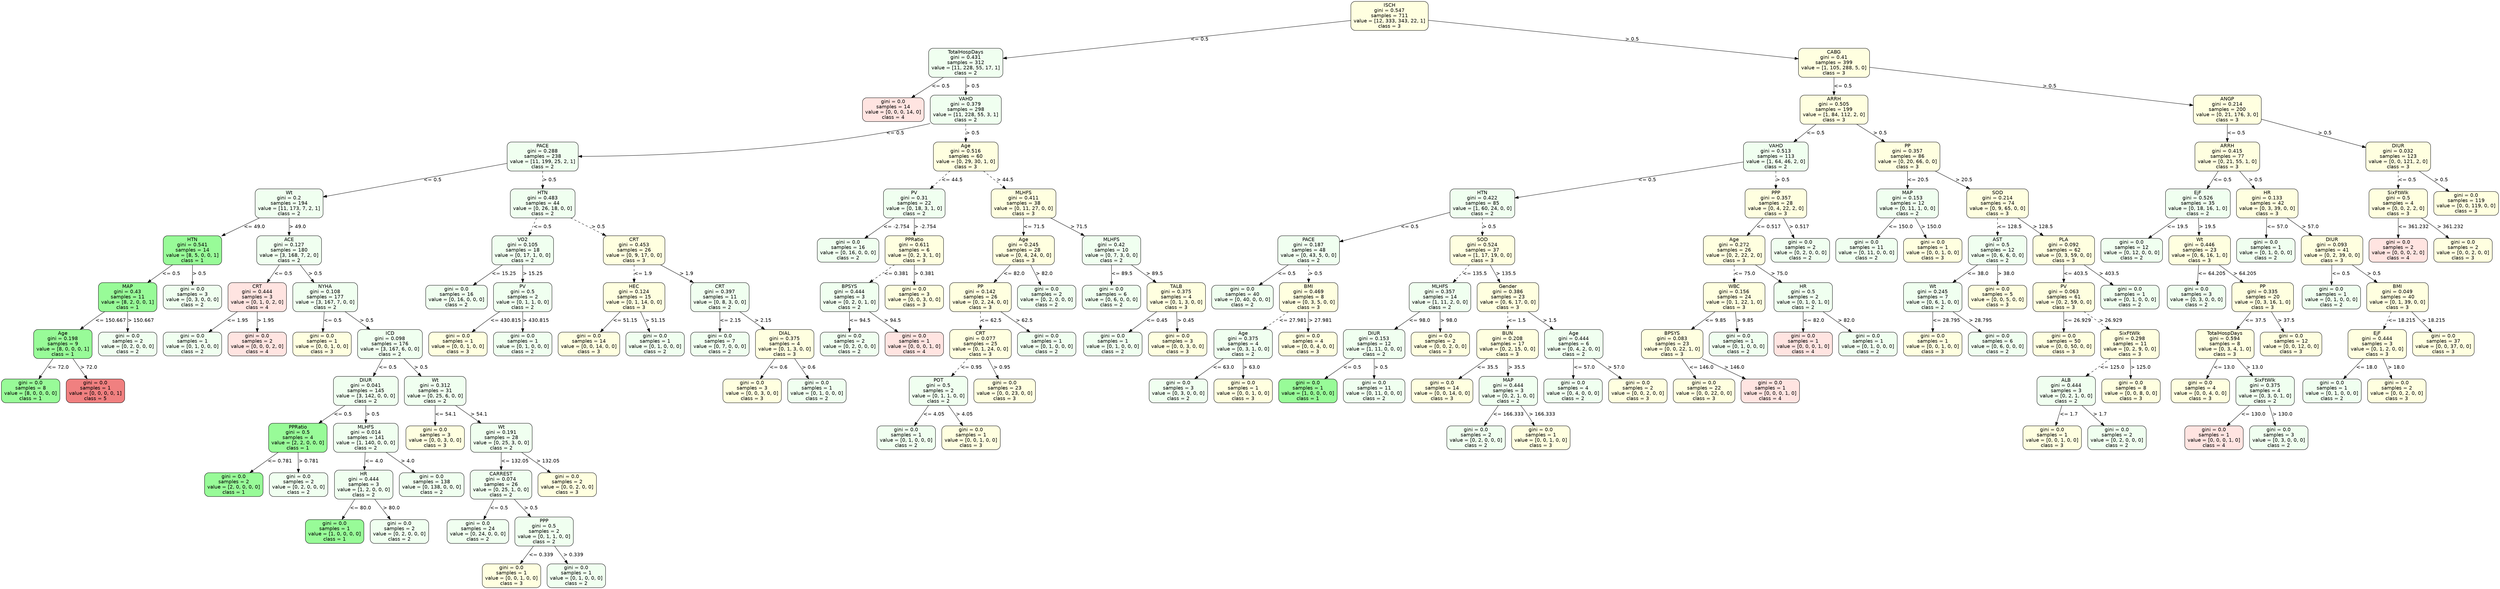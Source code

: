 strict digraph Tree {
	graph [bb="0,0,6093.5,1676"];
	node [color=black,
		fontname=helvetica,
		label="\N",
		shape=box,
		style="filled, rounded"
	];
	edge [fontname=helvetica];
	0	 [fillcolor=lightyellow,
		height=1.1528,
		label="ISCH\ngini = 0.547\nsamples = 711\nvalue = [12, 333, 343, 22, 1]\nclass = 3",
		pos="3339,1634.5",
		width=2.5694];
	1	 [fillcolor=honeydew,
		height=1.1528,
		label="TotalHospDays\ngini = 0.431\nsamples = 312\nvalue = [11, 228, 55, 17, 1]\nclass = 2",
		pos="2294,1500.5",
		width=2.4583];
	0 -> 1	 [label="<= 0.5",
		labelangle=45,
		labeldistance=2.5,
		lp="2868,1567.5",
		op="<=",
		param=0.5,
		pos="e,2382.8,1511.9 3246.3,1622.6 3050,1597.4 2594.3,1539 2392.8,1513.2",
		style=solid];
	76	 [fillcolor=lightyellow,
		height=1.1528,
		label="CABG\ngini = 0.41\nsamples = 399\nvalue = [1, 105, 288, 5, 0]\nclass = 3",
		pos="4481,1500.5",
		width=2.3611];
	0 -> 76	 [label="> 0.5",
		labelangle=-45,
		labeldistance=2.5,
		lp="3960.5,1567.5",
		op=">",
		param=0.5,
		pos="e,4396,1510.5 3432,1623.6 3645.7,1598.5 4170.2,1537 4385.9,1511.7",
		style=solid];
	2	 [fillcolor=mistyrose,
		height=0.94444,
		label="gini = 0.0\nsamples = 14\nvalue = [0, 0, 0, 14, 0]\nclass = 4",
		pos="2117,1366.5",
		width=2.0417];
	1 -> 2	 [label="<= 0.5",
		lp="2231,1433.5",
		op="<=",
		param=0.5,
		pos="e,2161.9,1400.5 2239,1458.8 2217,1442.2 2191.8,1423.2 2170.1,1406.7",
		style=solid];
	3	 [fillcolor=honeydew,
		height=1.1528,
		label="VAHD\ngini = 0.379\nsamples = 298\nvalue = [11, 228, 55, 3, 1]\nclass = 2",
		pos="2294,1366.5",
		width=2.3611];
	1 -> 3	 [label="> 0.5",
		lp="2309.5,1433.5",
		op=">",
		param=0.5,
		pos="e,2294,1408.1 2294,1458.8 2294,1446 2294,1431.7 2294,1418.2",
		style=solid];
	4	 [fillcolor=honeydew,
		height=1.1528,
		label="PACE\ngini = 0.288\nsamples = 238\nvalue = [11, 199, 25, 2, 1]\nclass = 2",
		pos="1319,1232.5",
		width=2.3611];
	3 -> 4	 [label="<= 0.5",
		lp="2114,1299.5",
		op="<=",
		param=0.5,
		pos="e,1404.2,1238.1 2209,1327.9 2205.6,1326.8 2202.3,1325.9 2199,1325 2052.6,1286.3 1610.1,1252.4 1414.1,1238.8",
		style=solid];
	53	 [fillcolor=lightyellow,
		height=1.1528,
		label="Age\ngini = 0.516\nsamples = 60\nvalue = [0, 29, 30, 1, 0]\nclass = 3",
		pos="2294,1232.5",
		width=2.1528];
	3 -> 53	 [label="> 0.5",
		lp="2309.5,1299.5",
		op=">",
		param=0.5,
		pos="e,2294,1274.1 2294,1324.8 2294,1312 2294,1297.7 2294,1284.2",
		style=dashed];
	5	 [fillcolor=honeydew,
		height=1.1528,
		label="Wt\ngini = 0.2\nsamples = 194\nvalue = [11, 173, 7, 2, 1]\nclass = 2",
		pos="700,1098.5",
		width=2.25];
	4 -> 5	 [label="<= 0.5",
		lp="1049,1165.5",
		op="<=",
		param=0.5,
		pos="e,781.2,1116.1 1233.9,1214.1 1117.7,1188.9 910.25,1144 791.04,1118.2",
		style=solid];
	38	 [fillcolor=honeydew,
		height=1.1528,
		label="HTN\ngini = 0.483\nsamples = 44\nvalue = [0, 26, 18, 0, 0]\nclass = 2",
		pos="1319,1098.5",
		width=2.1528];
	4 -> 38	 [label="> 0.5",
		lp="1334.5,1165.5",
		op=">",
		param=0.5,
		pos="e,1319,1140.1 1319,1190.8 1319,1178 1319,1163.7 1319,1150.2",
		style=dashed];
	6	 [fillcolor=palegreen,
		height=1.1528,
		label="HTN\ngini = 0.541\nsamples = 14\nvalue = [8, 5, 0, 0, 1]\nclass = 1",
		pos="465,964.5",
		width=1.9444];
	5 -> 6	 [label="<= 49.0",
		lp="613.5,1031.5",
		op="<=",
		param=49.0,
		pos="e,535.21,1004.5 626.93,1056.8 600.66,1041.9 570.92,1024.9 544.16,1009.6",
		style=solid];
	13	 [fillcolor=honeydew,
		height=1.1528,
		label="ACE\ngini = 0.127\nsamples = 180\nvalue = [3, 168, 7, 2, 0]\nclass = 2",
		pos="700,964.5",
		width=2.1528];
	5 -> 13	 [label="> 49.0",
		lp="719.5,1031.5",
		op=">",
		param=49.0,
		pos="e,700,1006.1 700,1056.8 700,1044 700,1029.7 700,1016.2",
		style=solid];
	7	 [fillcolor=palegreen,
		height=1.1528,
		label="MAP\ngini = 0.43\nsamples = 11\nvalue = [8, 2, 0, 0, 1]\nclass = 1",
		pos="307,830.5",
		width=1.9444];
	6 -> 7	 [label="<= 0.5",
		lp="411,897.5",
		op="<=",
		param=0.5,
		pos="e,356.1,872.14 415.87,922.84 399.38,908.84 380.84,893.13 363.81,878.68",
		style=solid];
	12	 [fillcolor=honeydew,
		height=0.94444,
		label="gini = 0.0\nsamples = 3\nvalue = [0, 3, 0, 0, 0]\nclass = 2",
		pos="465,830.5",
		width=1.9444];
	6 -> 12	 [label="> 0.5",
		lp="480.5,897.5",
		op=">",
		param=0.5,
		pos="e,465,864.5 465,922.84 465,907.6 465,890.33 465,874.87",
		style=solid];
	8	 [fillcolor=palegreen,
		height=1.1528,
		label="Age\ngini = 0.198\nsamples = 9\nvalue = [8, 0, 0, 0, 1]\nclass = 1",
		pos="149,696.5",
		width=1.9444];
	7 -> 8	 [label="<= 150.667",
		lp="268,763.5",
		op="<=",
		param=150.667,
		pos="e,195.3,738.28 254.59,788.88 247.29,782.93 239.93,776.85 233,771 223.15,762.68 212.78,753.69 202.82,744.92",
		style=solid];
	11	 [fillcolor=honeydew,
		height=0.94444,
		label="gini = 0.0\nsamples = 2\nvalue = [0, 2, 0, 0, 0]\nclass = 2",
		pos="307,696.5",
		width=1.9444];
	7 -> 11	 [label="> 150.667",
		lp="337.5,763.5",
		op=">",
		param=150.667,
		pos="e,307,730.5 307,788.84 307,773.6 307,756.33 307,740.87",
		style=solid];
	9	 [fillcolor=palegreen,
		height=0.94444,
		label="gini = 0.0\nsamples = 8\nvalue = [8, 0, 0, 0, 0]\nclass = 1",
		pos="70,562.5",
		width=1.9444];
	8 -> 9	 [label="<= 72.0",
		lp="135.5,629.5",
		op="<=",
		param=72.0,
		pos="e,90.047,596.5 124.44,654.84 115.2,639.17 104.68,621.33 95.371,605.53",
		style=solid];
	10	 [fillcolor=lightcoral,
		height=0.94444,
		label="gini = 0.0\nsamples = 1\nvalue = [0, 0, 0, 0, 1]\nclass = 5",
		pos="228,562.5",
		width=1.9444];
	8 -> 10	 [label="> 72.0",
		lp="210.5,629.5",
		op=">",
		param=72.0,
		pos="e,207.95,596.5 173.56,654.84 182.8,639.17 193.32,621.33 202.63,605.53",
		style=solid];
	14	 [fillcolor=mistyrose,
		height=1.1528,
		label="CRT\ngini = 0.444\nsamples = 3\nvalue = [0, 1, 0, 2, 0]\nclass = 4",
		pos="623,830.5",
		width=1.9444];
	13 -> 14	 [label="<= 0.5",
		lp="684,897.5",
		op="<=",
		param=0.5,
		pos="e,646.93,872.14 676.06,922.84 668.45,909.6 659.96,894.82 652.04,881.03",
		style=solid];
	17	 [fillcolor=honeydew,
		height=1.1528,
		label="NYHA\ngini = 0.108\nsamples = 177\nvalue = [3, 167, 7, 0, 0]\nclass = 2",
		pos="789,830.5",
		width=2.1528];
	13 -> 17	 [label="> 0.5",
		lp="763.5,897.5",
		op=">",
		param=0.5,
		pos="e,761.34,872.14 727.67,922.84 736.55,909.48 746.47,894.54 755.7,880.64",
		style=solid];
	15	 [fillcolor=honeydew,
		height=0.94444,
		label="gini = 0.0\nsamples = 1\nvalue = [0, 1, 0, 0, 0]\nclass = 2",
		pos="465,696.5",
		width=1.9444];
	14 -> 15	 [label="<= 1.95",
		lp="572.5,763.5",
		op="<=",
		param=1.95,
		pos="e,505.09,730.5 573.87,788.84 554.45,772.36 532.19,753.49 512.89,737.12",
		style=solid];
	16	 [fillcolor=mistyrose,
		height=0.94444,
		label="gini = 0.0\nsamples = 2\nvalue = [0, 0, 0, 2, 0]\nclass = 4",
		pos="623,696.5",
		width=1.9444];
	14 -> 16	 [label="> 1.95",
		lp="642.5,763.5",
		op=">",
		param=1.95,
		pos="e,623,730.5 623,788.84 623,773.6 623,756.33 623,740.87",
		style=solid];
	18	 [fillcolor=lightyellow,
		height=0.94444,
		label="gini = 0.0\nsamples = 1\nvalue = [0, 0, 1, 0, 0]\nclass = 3",
		pos="781,696.5",
		width=1.9444];
	17 -> 18	 [label="<= 0.5",
		lp="806,763.5",
		op="<=",
		param=0.5,
		pos="e,783.03,730.5 786.51,788.84 785.6,773.6 784.57,756.33 783.65,740.87",
		style=solid];
	19	 [fillcolor=honeydew,
		height=1.1528,
		label="ICD\ngini = 0.098\nsamples = 176\nvalue = [3, 167, 6, 0, 0]\nclass = 2",
		pos="947,696.5",
		width=2.1528];
	17 -> 19	 [label="> 0.5",
		lp="888.5,763.5",
		op=">",
		param=0.5,
		pos="e,897.9,738.14 838.13,788.84 854.62,774.84 873.16,759.13 890.19,744.68",
		style=solid];
	20	 [fillcolor=honeydew,
		height=1.1528,
		label="DIUR\ngini = 0.041\nsamples = 145\nvalue = [3, 142, 0, 0, 0]\nclass = 2",
		pos="863,562.5",
		width=2.1528];
	19 -> 20	 [label="<= 0.5",
		lp="928,629.5",
		op="<=",
		param=0.5,
		pos="e,889.1,604.14 920.88,654.84 912.51,641.48 903.14,626.54 894.43,612.64",
		style=solid];
	29	 [fillcolor=honeydew,
		height=1.1528,
		label="Wt\ngini = 0.312\nsamples = 31\nvalue = [0, 25, 6, 0, 0]\nclass = 2",
		pos="1032,562.5",
		width=2.0417];
	19 -> 29	 [label="> 0.5",
		lp="1008.5,629.5",
		op=">",
		param=0.5,
		pos="e,1005.6,604.14 973.43,654.84 981.9,641.48 991.38,626.54 1000.2,612.64",
		style=solid];
	21	 [fillcolor=palegreen,
		height=1.1528,
		label="PPRatio\ngini = 0.5\nsamples = 4\nvalue = [2, 2, 0, 0, 0]\nclass = 1",
		pos="699,428.5",
		width=1.9444];
	20 -> 21	 [label="<= 0.5",
		lp="806,495.5",
		op="<=",
		param=0.5,
		pos="e,749.96,470.14 812.01,520.84 794.88,506.84 775.65,491.13 757.96,476.68",
		style=solid];
	24	 [fillcolor=honeydew,
		height=1.1528,
		label="MLHFS\ngini = 0.014\nsamples = 141\nvalue = [1, 140, 0, 0, 0]\nclass = 2",
		pos="865,428.5",
		width=2.1528];
	20 -> 24	 [label="> 0.5",
		lp="880.5,495.5",
		op=">",
		param=0.5,
		pos="e,864.38,470.14 863.62,520.84 863.81,507.98 864.03,493.66 864.23,480.21",
		style=solid];
	22	 [fillcolor=palegreen,
		height=0.94444,
		label="gini = 0.0\nsamples = 2\nvalue = [2, 0, 0, 0, 0]\nclass = 1",
		pos="541,294.5",
		width=1.9444];
	21 -> 22	 [label="<= 0.781",
		lp="652.5,361.5",
		op="<=",
		param=0.781,
		pos="e,581.09,328.5 649.87,386.84 630.45,370.36 608.19,351.49 588.89,335.12",
		style=solid];
	23	 [fillcolor=honeydew,
		height=0.94444,
		label="gini = 0.0\nsamples = 2\nvalue = [0, 2, 0, 0, 0]\nclass = 2",
		pos="699,294.5",
		width=1.9444];
	21 -> 23	 [label="> 0.781",
		lp="722,361.5",
		op=">",
		param=0.781,
		pos="e,699,328.5 699,386.84 699,371.6 699,354.33 699,338.87",
		style=solid];
	25	 [fillcolor=honeydew,
		height=1.1528,
		label="HR\ngini = 0.444\nsamples = 3\nvalue = [1, 2, 0, 0, 0]\nclass = 2",
		pos="857,294.5",
		width=1.9444];
	24 -> 25	 [label="<= 4.0",
		lp="882,361.5",
		op="<=",
		param=4.0,
		pos="e,859.49,336.14 862.51,386.84 861.75,373.98 860.89,359.66 860.09,346.21",
		style=solid];
	28	 [fillcolor=honeydew,
		height=0.94444,
		label="gini = 0.0\nsamples = 138\nvalue = [0, 138, 0, 0, 0]\nclass = 2",
		pos="1023,294.5",
		width=2.1528];
	24 -> 28	 [label="> 4.0",
		lp="964.5,361.5",
		op=">",
		param=4.0,
		pos="e,982.91,328.5 914.13,386.84 933.55,370.36 955.81,351.49 975.11,335.12",
		style=solid];
	26	 [fillcolor=palegreen,
		height=0.94444,
		label="gini = 0.0\nsamples = 1\nvalue = [1, 0, 0, 0, 0]\nclass = 1",
		pos="785,160.5",
		width=1.9444];
	25 -> 26	 [label="<= 80.0",
		lp="847.5,227.5",
		op="<=",
		param=80.0,
		pos="e,803.27,194.5 834.61,252.84 826.19,237.17 816.61,219.33 808.12,203.53",
		style=solid];
	27	 [fillcolor=honeydew,
		height=0.94444,
		label="gini = 0.0\nsamples = 2\nvalue = [0, 2, 0, 0, 0]\nclass = 2",
		pos="943,160.5",
		width=1.9444];
	25 -> 27	 [label="> 80.0",
		lp="922.5,227.5",
		op=">",
		param=80.0,
		pos="e,921.18,194.5 883.74,252.84 893.89,237.02 905.46,218.99 915.67,203.09",
		style=solid];
	30	 [fillcolor=lightyellow,
		height=0.94444,
		label="gini = 0.0\nsamples = 3\nvalue = [0, 0, 3, 0, 0]\nclass = 3",
		pos="1031,428.5",
		width=1.9444];
	29 -> 30	 [label="<= 54.1",
		lp="1055.5,495.5",
		op="<=",
		param=54.1,
		pos="e,1031.3,462.5 1031.7,520.84 1031.6,505.6 1031.4,488.33 1031.3,472.87",
		style=solid];
	31	 [fillcolor=honeydew,
		height=1.1528,
		label="Wt\ngini = 0.191\nsamples = 28\nvalue = [0, 25, 3, 0, 0]\nclass = 2",
		pos="1193,428.5",
		width=2.0417];
	29 -> 31	 [label="> 54.1",
		lp="1137.5,495.5",
		op=">",
		param=54.1,
		pos="e,1143,470.14 1082.1,520.84 1098.9,506.84 1117.8,491.13 1135.1,476.68",
		style=solid];
	32	 [fillcolor=honeydew,
		height=1.1528,
		label="CARREST\ngini = 0.074\nsamples = 26\nvalue = [0, 25, 1, 0, 0]\nclass = 2",
		pos="1192,294.5",
		width=2.0417];
	31 -> 32	 [label="<= 132.05",
		lp="1224,361.5",
		op="<=",
		param=132.05,
		pos="e,1192.3,336.14 1192.7,386.84 1192.6,373.98 1192.5,359.66 1192.4,346.21",
		style=solid];
	37	 [fillcolor=lightyellow,
		height=0.94444,
		label="gini = 0.0\nsamples = 2\nvalue = [0, 0, 2, 0, 0]\nclass = 3",
		pos="1354,294.5",
		width=1.9444];
	31 -> 37	 [label="> 132.05",
		lp="1306,361.5",
		op=">",
		param=132.05,
		pos="e,1313.1,328.5 1243.1,386.84 1262.9,370.36 1285.5,351.49 1305.2,335.12",
		style=solid];
	33	 [fillcolor=honeydew,
		height=0.94444,
		label="gini = 0.0\nsamples = 24\nvalue = [0, 24, 0, 0, 0]\nclass = 2",
		pos="1135,160.5",
		width=2.0417];
	32 -> 33	 [label="<= 0.5",
		lp="1186,227.5",
		op="<=",
		param=0.5,
		pos="e,1149.5,194.5 1174.3,252.84 1167.7,237.31 1160.2,219.66 1153.5,203.98",
		style=solid];
	34	 [fillcolor=honeydew,
		height=1.1528,
		label="PPP\ngini = 0.5\nsamples = 2\nvalue = [0, 1, 1, 0, 0]\nclass = 2",
		pos="1297,160.5",
		width=1.9444];
	32 -> 34	 [label="> 0.5",
		lp="1263.5,227.5",
		op=">",
		param=0.5,
		pos="e,1264.4,202.14 1224.6,252.84 1235.2,239.35 1247,224.26 1258,210.24",
		style=solid];
	35	 [fillcolor=lightyellow,
		height=0.94444,
		label="gini = 0.0\nsamples = 1\nvalue = [0, 0, 1, 0, 0]\nclass = 3",
		pos="1218,34",
		width=1.9444];
	34 -> 35	 [label="<= 0.339",
		lp="1285.5,93.5",
		op="<=",
		param=0.339,
		pos="e,1239.3,68.142 1270.9,118.73 1262.5,105.27 1253.2,90.336 1244.7,76.803",
		style=solid];
	36	 [fillcolor=honeydew,
		height=0.94444,
		label="gini = 0.0\nsamples = 1\nvalue = [0, 1, 0, 0, 0]\nclass = 2",
		pos="1376,34",
		width=1.9444];
	34 -> 36	 [label="> 0.339",
		lp="1365,93.5",
		op=">",
		param=0.339,
		pos="e,1354.7,68.142 1323.1,118.73 1331.5,105.27 1340.8,90.336 1349.3,76.803",
		style=solid];
	39	 [fillcolor=honeydew,
		height=1.1528,
		label="VO2\ngini = 0.105\nsamples = 18\nvalue = [0, 17, 1, 0, 0]\nclass = 2",
		pos="1271,964.5",
		width=2.0417];
	38 -> 39	 [label="<= 0.5",
		lp="1317,1031.5",
		op="<=",
		param=0.5,
		pos="e,1285.9,1006.1 1304.1,1056.8 1299.4,1043.9 1294.2,1029.4 1289.4,1015.8",
		style=dashed];
	44	 [fillcolor=lightyellow,
		height=1.1528,
		label="CRT\ngini = 0.453\nsamples = 26\nvalue = [0, 9, 17, 0, 0]\nclass = 3",
		pos="1543,964.5",
		width=2.0417];
	38 -> 44	 [label="> 0.5",
		lp="1453.5,1031.5",
		op=">",
		param=0.5,
		pos="e,1473.4,1006.1 1388.6,1056.8 1412.8,1042.4 1440,1026.1 1464.7,1011.3",
		style=dashed];
	40	 [fillcolor=honeydew,
		height=0.94444,
		label="gini = 0.0\nsamples = 16\nvalue = [0, 16, 0, 0, 0]\nclass = 2",
		pos="1109,830.5",
		width=2.0417];
	39 -> 40	 [label="<= 15.25",
		lp="1222.5,897.5",
		op="<=",
		param=15.25,
		pos="e,1150.1,864.5 1220.6,922.84 1200.6,906.29 1177.7,887.32 1157.8,870.9",
		style=solid];
	41	 [fillcolor=honeydew,
		height=1.1528,
		label="PV\ngini = 0.5\nsamples = 2\nvalue = [0, 1, 1, 0, 0]\nclass = 2",
		pos="1271,830.5",
		width=1.9444];
	39 -> 41	 [label="> 15.25",
		lp="1294,897.5",
		op=">",
		param=15.25,
		pos="e,1271,872.14 1271,922.84 1271,909.98 1271,895.66 1271,882.21",
		style=solid];
	42	 [fillcolor=lightyellow,
		height=0.94444,
		label="gini = 0.0\nsamples = 1\nvalue = [0, 0, 1, 0, 0]\nclass = 3",
		pos="1113,696.5",
		width=1.9444];
	41 -> 42	 [label="<= 430.815",
		lp="1232,763.5",
		op="<=",
		param=430.815,
		pos="e,1150.7,730.64 1218.6,788.88 1211.3,782.93 1203.9,776.85 1197,771 1184.3,760.27 1170.7,748.42 1158.3,737.39",
		style=solid];
	43	 [fillcolor=honeydew,
		height=0.94444,
		label="gini = 0.0\nsamples = 1\nvalue = [0, 1, 0, 0, 0]\nclass = 2",
		pos="1271,696.5",
		width=1.9444];
	41 -> 43	 [label="> 430.815",
		lp="1301.5,763.5",
		op=">",
		param=430.815,
		pos="e,1271,730.5 1271,788.84 1271,773.6 1271,756.33 1271,740.87",
		style=solid];
	45	 [fillcolor=lightyellow,
		height=1.1528,
		label="HEC\ngini = 0.124\nsamples = 15\nvalue = [0, 1, 14, 0, 0]\nclass = 3",
		pos="1543,830.5",
		width=2.0417];
	44 -> 45	 [label="<= 1.9",
		lp="1563,897.5",
		op="<=",
		param=1.9,
		pos="e,1543,872.14 1543,922.84 1543,909.98 1543,895.66 1543,882.21",
		style=dashed];
	48	 [fillcolor=honeydew,
		height=1.1528,
		label="CRT\ngini = 0.397\nsamples = 11\nvalue = [0, 8, 3, 0, 0]\nclass = 2",
		pos="1753,830.5",
		width=1.9444];
	44 -> 48	 [label="> 1.9",
		lp="1670.5,897.5",
		op=">",
		param=1.9,
		pos="e,1687.7,872.14 1608.3,922.84 1630.7,908.53 1656,892.42 1679,877.7",
		style=solid];
	46	 [fillcolor=lightyellow,
		height=0.94444,
		label="gini = 0.0\nsamples = 14\nvalue = [0, 0, 14, 0, 0]\nclass = 3",
		pos="1433,696.5",
		width=2.0417];
	45 -> 46	 [label="<= 51.15",
		lp="1519.5,763.5",
		op="<=",
		param=51.15,
		pos="e,1460.9,730.5 1508.8,788.84 1495.7,772.87 1480.7,754.66 1467.6,738.65",
		style=solid];
	47	 [fillcolor=honeydew,
		height=0.94444,
		label="gini = 0.0\nsamples = 1\nvalue = [0, 1, 0, 0, 0]\nclass = 2",
		pos="1595,696.5",
		width=1.9444];
	45 -> 47	 [label="> 51.15",
		lp="1594,763.5",
		op=">",
		param=51.15,
		pos="e,1581.8,730.5 1559.2,788.84 1565.2,773.31 1572,755.66 1578.1,739.98",
		style=solid];
	49	 [fillcolor=honeydew,
		height=0.94444,
		label="gini = 0.0\nsamples = 7\nvalue = [0, 7, 0, 0, 0]\nclass = 2",
		pos="1753,696.5",
		width=1.9444];
	48 -> 49	 [label="<= 2.15",
		lp="1776.5,763.5",
		op="<=",
		param=2.15,
		pos="e,1753,730.5 1753,788.84 1753,773.6 1753,756.33 1753,740.87",
		style=solid];
	50	 [fillcolor=lightyellow,
		height=1.1528,
		label="DIAL\ngini = 0.375\nsamples = 4\nvalue = [0, 1, 3, 0, 0]\nclass = 3",
		pos="1911,696.5",
		width=1.9444];
	48 -> 50	 [label="> 2.15",
		lp="1856.5,763.5",
		op=">",
		param=2.15,
		pos="e,1861.9,738.14 1802.1,788.84 1818.6,774.84 1837.2,759.13 1854.2,744.68",
		style=solid];
	51	 [fillcolor=lightyellow,
		height=0.94444,
		label="gini = 0.0\nsamples = 3\nvalue = [0, 0, 3, 0, 0]\nclass = 3",
		pos="1832,562.5",
		width=1.9444];
	50 -> 51	 [label="<= 0.6",
		lp="1894,629.5",
		op="<=",
		param=0.6,
		pos="e,1852,596.5 1886.4,654.84 1877.2,639.17 1866.7,621.33 1857.4,605.53",
		style=solid];
	52	 [fillcolor=honeydew,
		height=0.94444,
		label="gini = 0.0\nsamples = 1\nvalue = [0, 1, 0, 0, 0]\nclass = 2",
		pos="1990,562.5",
		width=1.9444];
	50 -> 52	 [label="> 0.6",
		lp="1968.5,629.5",
		op=">",
		param=0.6,
		pos="e,1970,596.5 1935.6,654.84 1944.8,639.17 1955.3,621.33 1964.6,605.53",
		style=solid];
	54	 [fillcolor=honeydew,
		height=1.1528,
		label="PV\ngini = 0.31\nsamples = 22\nvalue = [0, 18, 3, 1, 0]\nclass = 2",
		pos="2227,1098.5",
		width=2.0417];
	53 -> 54	 [label="<= 44.5",
		lp="2286.5,1165.5",
		op="<=",
		param=44.5,
		pos="e,2247.8,1140.1 2273.2,1190.8 2266.6,1177.7 2259.3,1163.1 2252.5,1149.4",
		style=dashed];
	61	 [fillcolor=lightyellow,
		height=1.1528,
		label="MLHFS\ngini = 0.411\nsamples = 38\nvalue = [0, 11, 27, 0, 0]\nclass = 3",
		pos="2516,1098.5",
		width=2.1528];
	53 -> 61	 [label="> 44.5",
		lp="2431.5,1165.5",
		op=">",
		param=44.5,
		pos="e,2447,1140.1 2363,1190.8 2386.9,1176.4 2413.9,1160.1 2438.4,1145.3",
		style=dashed];
	55	 [fillcolor=honeydew,
		height=0.94444,
		label="gini = 0.0\nsamples = 16\nvalue = [0, 16, 0, 0, 0]\nclass = 2",
		pos="2065,964.5",
		width=2.0417];
	54 -> 55	 [label="<= -2.754",
		lp="2180.5,1031.5",
		op="<=",
		param=-2.754,
		pos="e,2106.1,998.5 2176.6,1056.8 2156.6,1040.3 2133.7,1021.3 2113.8,1004.9",
		style=solid];
	56	 [fillcolor=lightyellow,
		height=1.1528,
		label="PPRatio\ngini = 0.611\nsamples = 6\nvalue = [0, 2, 3, 1, 0]\nclass = 3",
		pos="2227,964.5",
		width=1.9444];
	54 -> 56	 [label="> -2.754",
		lp="2252.5,1031.5",
		op=">",
		param=-2.754,
		pos="e,2227,1006.1 2227,1056.8 2227,1044 2227,1029.7 2227,1016.2",
		style=solid];
	57	 [fillcolor=honeydew,
		height=1.1528,
		label="BPSYS\ngini = 0.444\nsamples = 3\nvalue = [0, 2, 0, 1, 0]\nclass = 2",
		pos="2069,830.5",
		width=1.9444];
	56 -> 57	 [label="<= 0.381",
		lp="2180.5,897.5",
		op="<=",
		param=0.381,
		pos="e,2118.1,872.14 2177.9,922.84 2161.4,908.84 2142.8,893.13 2125.8,878.68",
		style=dashed];
	60	 [fillcolor=lightyellow,
		height=0.94444,
		label="gini = 0.0\nsamples = 3\nvalue = [0, 0, 3, 0, 0]\nclass = 3",
		pos="2227,830.5",
		width=1.9444];
	56 -> 60	 [label="> 0.381",
		lp="2250,897.5",
		op=">",
		param=0.381,
		pos="e,2227,864.5 2227,922.84 2227,907.6 2227,890.33 2227,874.87",
		style=solid];
	58	 [fillcolor=honeydew,
		height=0.94444,
		label="gini = 0.0\nsamples = 2\nvalue = [0, 2, 0, 0, 0]\nclass = 2",
		pos="2069,696.5",
		width=1.9444];
	57 -> 58	 [label="<= 94.5",
		lp="2092.5,763.5",
		op="<=",
		param=94.5,
		pos="e,2069,730.5 2069,788.84 2069,773.6 2069,756.33 2069,740.87",
		style=solid];
	59	 [fillcolor=mistyrose,
		height=0.94444,
		label="gini = 0.0\nsamples = 1\nvalue = [0, 0, 0, 1, 0]\nclass = 4",
		pos="2227,696.5",
		width=1.9444];
	57 -> 59	 [label="> 94.5",
		lp="2172.5,763.5",
		op=">",
		param=94.5,
		pos="e,2186.9,730.5 2118.1,788.84 2137.6,772.36 2159.8,753.49 2179.1,737.12",
		style=solid];
	62	 [fillcolor=lightyellow,
		height=1.1528,
		label="Age\ngini = 0.245\nsamples = 28\nvalue = [0, 4, 24, 0, 0]\nclass = 3",
		pos="2516,964.5",
		width=2.0417];
	61 -> 62	 [label="<= 71.5",
		lp="2539.5,1031.5",
		op="<=",
		param=71.5,
		pos="e,2516,1006.1 2516,1056.8 2516,1044 2516,1029.7 2516,1016.2",
		style=solid];
	71	 [fillcolor=honeydew,
		height=1.1528,
		label="MLHFS\ngini = 0.42\nsamples = 10\nvalue = [0, 7, 3, 0, 0]\nclass = 2",
		pos="2709,964.5",
		width=1.9444];
	61 -> 71	 [label="> 71.5",
		lp="2638.5,1031.5",
		op=">",
		param=71.5,
		pos="e,2649,1006.1 2576,1056.8 2596.5,1042.6 2619.6,1026.6 2640.7,1011.9",
		style=solid];
	63	 [fillcolor=lightyellow,
		height=1.1528,
		label="PP\ngini = 0.142\nsamples = 26\nvalue = [0, 2, 24, 0, 0]\nclass = 3",
		pos="2389,830.5",
		width=2.0417];
	62 -> 63	 [label="<= 82.0",
		lp="2480.5,897.5",
		op="<=",
		param=82.0,
		pos="e,2428.5,872.14 2476.5,922.84 2463.5,909.1 2448.9,893.69 2435.4,879.46",
		style=solid];
	70	 [fillcolor=honeydew,
		height=0.94444,
		label="gini = 0.0\nsamples = 2\nvalue = [0, 2, 0, 0, 0]\nclass = 2",
		pos="2551,830.5",
		width=1.9444];
	62 -> 70	 [label="> 82.0",
		lp="2554.5,897.5",
		op=">",
		param=82.0,
		pos="e,2542.1,864.5 2526.9,922.84 2530.9,907.46 2535.5,889.99 2539.5,874.42",
		style=solid];
	64	 [fillcolor=lightyellow,
		height=1.1528,
		label="CRT\ngini = 0.077\nsamples = 25\nvalue = [0, 1, 24, 0, 0]\nclass = 3",
		pos="2389,696.5",
		width=2.0417];
	63 -> 64	 [label="<= 62.5",
		lp="2412.5,763.5",
		op="<=",
		param=62.5,
		pos="e,2389,738.14 2389,788.84 2389,775.98 2389,761.66 2389,748.21",
		style=dashed];
	69	 [fillcolor=honeydew,
		height=0.94444,
		label="gini = 0.0\nsamples = 1\nvalue = [0, 1, 0, 0, 0]\nclass = 2",
		pos="2551,696.5",
		width=1.9444];
	63 -> 69	 [label="> 62.5",
		lp="2494.5,763.5",
		op=">",
		param=62.5,
		pos="e,2509.9,730.5 2439.4,788.84 2459.4,772.29 2482.3,753.32 2502.2,736.9",
		style=solid];
	65	 [fillcolor=honeydew,
		height=1.1528,
		label="POT\ngini = 0.5\nsamples = 2\nvalue = [0, 1, 1, 0, 0]\nclass = 2",
		pos="2285,562.5",
		width=1.9444];
	64 -> 65	 [label="<= 0.95",
		lp="2364.5,629.5",
		op="<=",
		param=0.95,
		pos="e,2317.3,604.14 2356.7,654.84 2346.2,641.35 2334.5,626.26 2323.6,612.24",
		style=dashed];
	68	 [fillcolor=lightyellow,
		height=0.94444,
		label="gini = 0.0\nsamples = 23\nvalue = [0, 0, 23, 0, 0]\nclass = 3",
		pos="2447,562.5",
		width=2.0417];
	64 -> 68	 [label="> 0.95",
		lp="2439.5,629.5",
		op=">",
		param=0.95,
		pos="e,2432.3,596.5 2407,654.84 2413.8,639.31 2421.4,621.66 2428.2,605.98",
		style=solid];
	66	 [fillcolor=honeydew,
		height=0.94444,
		label="gini = 0.0\nsamples = 1\nvalue = [0, 1, 0, 0, 0]\nclass = 2",
		pos="2206,428.5",
		width=1.9444];
	65 -> 66	 [label="<= 4.05",
		lp="2271.5,495.5",
		op="<=",
		param=4.05,
		pos="e,2226,462.5 2260.4,520.84 2251.2,505.17 2240.7,487.33 2231.4,471.53",
		style=solid];
	67	 [fillcolor=lightyellow,
		height=0.94444,
		label="gini = 0.0\nsamples = 1\nvalue = [0, 0, 1, 0, 0]\nclass = 3",
		pos="2364,428.5",
		width=1.9444];
	65 -> 67	 [label="> 4.05",
		lp="2346.5,495.5",
		op=">",
		param=4.05,
		pos="e,2344,462.5 2309.6,520.84 2318.8,505.17 2329.3,487.33 2338.6,471.53",
		style=solid];
	72	 [fillcolor=honeydew,
		height=0.94444,
		label="gini = 0.0\nsamples = 6\nvalue = [0, 6, 0, 0, 0]\nclass = 2",
		pos="2709,830.5",
		width=1.9444];
	71 -> 72	 [label="<= 89.5",
		lp="2732.5,897.5",
		op="<=",
		param=89.5,
		pos="e,2709,864.5 2709,922.84 2709,907.6 2709,890.33 2709,874.87",
		style=solid];
	73	 [fillcolor=lightyellow,
		height=1.1528,
		label="TALB\ngini = 0.375\nsamples = 4\nvalue = [0, 1, 3, 0, 0]\nclass = 3",
		pos="2867,830.5",
		width=1.9444];
	71 -> 73	 [label="> 89.5",
		lp="2812.5,897.5",
		op=">",
		param=89.5,
		pos="e,2817.9,872.14 2758.1,922.84 2774.6,908.84 2793.2,893.13 2810.2,878.68",
		style=solid];
	74	 [fillcolor=honeydew,
		height=0.94444,
		label="gini = 0.0\nsamples = 1\nvalue = [0, 1, 0, 0, 0]\nclass = 2",
		pos="2713,696.5",
		width=1.9444];
	73 -> 74	 [label="<= 0.45",
		lp="2818.5,763.5",
		op="<=",
		param=0.45,
		pos="e,2752.1,730.5 2819.1,788.84 2800.2,772.36 2778.5,753.49 2759.7,737.12",
		style=solid];
	75	 [fillcolor=lightyellow,
		height=0.94444,
		label="gini = 0.0\nsamples = 3\nvalue = [0, 0, 3, 0, 0]\nclass = 3",
		pos="2871,696.5",
		width=1.9444];
	73 -> 75	 [label="> 0.45",
		lp="2889.5,763.5",
		op=">",
		param=0.45,
		pos="e,2870,730.5 2868.2,788.84 2868.7,773.6 2869.2,756.33 2869.7,740.87",
		style=solid];
	77	 [fillcolor=lightyellow,
		height=1.1528,
		label="ARRH\ngini = 0.505\nsamples = 199\nvalue = [1, 84, 112, 2, 0]\nclass = 3",
		pos="4481,1366.5",
		width=2.25];
	76 -> 77	 [label="<= 0.5",
		lp="4501,1433.5",
		op="<=",
		param=0.5,
		pos="e,4481,1408.1 4481,1458.8 4481,1446 4481,1431.7 4481,1418.2",
		style=solid];
	132	 [fillcolor=lightyellow,
		height=1.1528,
		label="ANGP\ngini = 0.214\nsamples = 200\nvalue = [0, 21, 176, 3, 0]\nclass = 3",
		pos="5431,1366.5",
		width=2.25];
	76 -> 132	 [label="> 0.5",
		lp="5000.5,1433.5",
		op=">",
		param=0.5,
		pos="e,5349.8,1378 4566.1,1488.5 4744.5,1463.3 5155.9,1405.3 5339.6,1379.4",
		style=solid];
	78	 [fillcolor=honeydew,
		height=1.1528,
		label="VAHD\ngini = 0.513\nsamples = 113\nvalue = [1, 64, 46, 2, 0]\nclass = 2",
		pos="4385,1232.5",
		width=2.1528];
	77 -> 78	 [label="<= 0.5",
		lp="4456,1299.5",
		op="<=",
		param=0.5,
		pos="e,4414.8,1274.1 4451.2,1324.8 4441.6,1311.5 4430.9,1296.5 4420.9,1282.6",
		style=solid];
	113	 [fillcolor=lightyellow,
		height=1.1528,
		label="PP\ngini = 0.357\nsamples = 86\nvalue = [0, 20, 66, 0, 0]\nclass = 3",
		pos="4620,1232.5",
		width=2.1528];
	77 -> 113	 [label="> 0.5",
		lp="4570.5,1299.5",
		op=">",
		param=0.5,
		pos="e,4576.8,1274.1 4524.2,1324.8 4538.5,1311.1 4554.5,1295.7 4569.2,1281.5",
		style=solid];
	79	 [fillcolor=honeydew,
		height=1.1528,
		label="HTN\ngini = 0.422\nsamples = 85\nvalue = [1, 60, 24, 0, 0]\nclass = 2",
		pos="3574,1098.5",
		width=2.1528];
	78 -> 79	 [label="<= 0.5",
		lp="4024,1165.5",
		op="<=",
		param=0.5,
		pos="e,3651.5,1111.3 4307.2,1219.7 4155.6,1194.6 3821.1,1139.3 3661.8,1113",
		style=solid];
	102	 [fillcolor=lightyellow,
		height=1.1528,
		label="PPP\ngini = 0.357\nsamples = 28\nvalue = [0, 4, 22, 2, 0]\nclass = 3",
		pos="4385,1098.5",
		width=2.0417];
	78 -> 102	 [label="> 0.5",
		lp="4400.5,1165.5",
		op=">",
		param=0.5,
		pos="e,4385,1140.1 4385,1190.8 4385,1178 4385,1163.7 4385,1150.2",
		style=dashed];
	80	 [fillcolor=honeydew,
		height=1.1528,
		label="PACE\ngini = 0.187\nsamples = 48\nvalue = [0, 43, 5, 0, 0]\nclass = 2",
		pos="3191,964.5",
		width=2.0417];
	79 -> 80	 [label="<= 0.5",
		lp="3414,1031.5",
		op="<=",
		param=0.5,
		pos="e,3264.8,990.33 3496.5,1071.4 3432,1048.8 3340.4,1016.8 3274.4,993.67",
		style=solid];
	87	 [fillcolor=lightyellow,
		height=1.1528,
		label="SOD\ngini = 0.524\nsamples = 37\nvalue = [1, 17, 19, 0, 0]\nclass = 3",
		pos="3574,964.5",
		width=2.1528];
	79 -> 87	 [label="> 0.5",
		lp="3589.5,1031.5",
		op=">",
		param=0.5,
		pos="e,3574,1006.1 3574,1056.8 3574,1044 3574,1029.7 3574,1016.2",
		style=dashed];
	81	 [fillcolor=honeydew,
		height=0.94444,
		label="gini = 0.0\nsamples = 40\nvalue = [0, 40, 0, 0, 0]\nclass = 2",
		pos="3029,830.5",
		width=2.0417];
	80 -> 81	 [label="<= 0.5",
		lp="3135,897.5",
		op="<=",
		param=0.5,
		pos="e,3070.1,864.5 3140.6,922.84 3120.6,906.29 3097.7,887.32 3077.8,870.9",
		style=solid];
	82	 [fillcolor=lightyellow,
		height=1.1528,
		label="BMI\ngini = 0.469\nsamples = 8\nvalue = [0, 3, 5, 0, 0]\nclass = 3",
		pos="3191,830.5",
		width=1.9444];
	80 -> 82	 [label="> 0.5",
		lp="3206.5,897.5",
		op=">",
		param=0.5,
		pos="e,3191,872.14 3191,922.84 3191,909.98 3191,895.66 3191,882.21",
		style=dashed];
	83	 [fillcolor=honeydew,
		height=1.1528,
		label="Age\ngini = 0.375\nsamples = 4\nvalue = [0, 3, 1, 0, 0]\nclass = 2",
		pos="3031,696.5",
		width=1.9444];
	82 -> 83	 [label="<= 27.981",
		lp="3147,763.5",
		op="<=",
		param=27.981,
		pos="e,3080.7,738.14 3141.3,788.84 3124.5,774.84 3105.8,759.13 3088.5,744.68",
		style=dashed];
	86	 [fillcolor=lightyellow,
		height=0.94444,
		label="gini = 0.0\nsamples = 4\nvalue = [0, 0, 4, 0, 0]\nclass = 3",
		pos="3189,696.5",
		width=1.9444];
	82 -> 86	 [label="> 27.981",
		lp="3218,763.5",
		op=">",
		param=27.981,
		pos="e,3189.5,730.5 3190.4,788.84 3190.2,773.6 3189.9,756.33 3189.7,740.87",
		style=solid];
	84	 [fillcolor=honeydew,
		height=0.94444,
		label="gini = 0.0\nsamples = 3\nvalue = [0, 3, 0, 0, 0]\nclass = 2",
		pos="2873,562.5",
		width=1.9444];
	83 -> 84	 [label="<= 63.0",
		lp="2980.5,629.5",
		op="<=",
		param=63.0,
		pos="e,2913.1,596.5 2981.9,654.84 2962.4,638.36 2940.2,619.49 2920.9,603.12",
		style=solid];
	85	 [fillcolor=lightyellow,
		height=0.94444,
		label="gini = 0.0\nsamples = 1\nvalue = [0, 0, 1, 0, 0]\nclass = 3",
		pos="3031,562.5",
		width=1.9444];
	83 -> 85	 [label="> 63.0",
		lp="3050.5,629.5",
		op=">",
		param=63.0,
		pos="e,3031,596.5 3031,654.84 3031,639.6 3031,622.33 3031,606.87",
		style=solid];
	88	 [fillcolor=honeydew,
		height=1.1528,
		label="MLHFS\ngini = 0.357\nsamples = 14\nvalue = [1, 11, 2, 0, 0]\nclass = 2",
		pos="3512,830.5",
		width=2.0417];
	87 -> 88	 [label="<= 135.5",
		lp="3572.5,897.5",
		op="<=",
		param=135.5,
		pos="e,3531.3,872.14 3554.7,922.84 3548.7,909.73 3541.9,895.1 3535.6,881.42",
		style=dashed];
	93	 [fillcolor=lightyellow,
		height=1.1528,
		label="Gender\ngini = 0.386\nsamples = 23\nvalue = [0, 6, 17, 0, 0]\nclass = 3",
		pos="3677,830.5",
		width=2.0417];
	87 -> 93	 [label="> 135.5",
		lp="3652,897.5",
		op=">",
		param=135.5,
		pos="e,3645,872.14 3606,922.84 3616.4,909.35 3628,894.26 3638.8,880.24",
		style=solid];
	89	 [fillcolor=honeydew,
		height=1.1528,
		label="DIUR\ngini = 0.153\nsamples = 12\nvalue = [1, 11, 0, 0, 0]\nclass = 2",
		pos="3351,696.5",
		width=2.0417];
	88 -> 89	 [label="<= 98.0",
		lp="3460.5,763.5",
		op="<=",
		param=98.0,
		pos="e,3401,738.14 3461.9,788.84 3445.1,774.84 3426.2,759.13 3408.9,744.68",
		style=solid];
	92	 [fillcolor=lightyellow,
		height=0.94444,
		label="gini = 0.0\nsamples = 2\nvalue = [0, 0, 2, 0, 0]\nclass = 3",
		pos="3513,696.5",
		width=1.9444];
	88 -> 92	 [label="> 98.0",
		lp="3532.5,763.5",
		op=">",
		param=98.0,
		pos="e,3512.7,730.5 3512.3,788.84 3512.4,773.6 3512.6,756.33 3512.7,740.87",
		style=solid];
	90	 [fillcolor=palegreen,
		height=0.94444,
		label="gini = 0.0\nsamples = 1\nvalue = [1, 0, 0, 0, 0]\nclass = 1",
		pos="3189,562.5",
		width=1.9444];
	89 -> 90	 [label="<= 0.5",
		lp="3295,629.5",
		op="<=",
		param=0.5,
		pos="e,3230.1,596.5 3300.6,654.84 3280.6,638.29 3257.7,619.32 3237.8,602.9",
		style=solid];
	91	 [fillcolor=honeydew,
		height=0.94444,
		label="gini = 0.0\nsamples = 11\nvalue = [0, 11, 0, 0, 0]\nclass = 2",
		pos="3351,562.5",
		width=2.0417];
	89 -> 91	 [label="> 0.5",
		lp="3366.5,629.5",
		op=">",
		param=0.5,
		pos="e,3351,596.5 3351,654.84 3351,639.6 3351,622.33 3351,606.87",
		style=solid];
	94	 [fillcolor=lightyellow,
		height=1.1528,
		label="BUN\ngini = 0.208\nsamples = 17\nvalue = [0, 2, 15, 0, 0]\nclass = 3",
		pos="3676,696.5",
		width=2.0417];
	93 -> 94	 [label="<= 1.5",
		lp="3697,763.5",
		op="<=",
		param=1.5,
		pos="e,3676.3,738.14 3676.7,788.84 3676.6,775.98 3676.5,761.66 3676.4,748.21",
		style=dashed];
	99	 [fillcolor=honeydew,
		height=1.1528,
		label="Age\ngini = 0.444\nsamples = 6\nvalue = [0, 4, 2, 0, 0]\nclass = 2",
		pos="3838,696.5",
		width=1.9444];
	93 -> 99	 [label="> 1.5",
		lp="3778.5,763.5",
		op=">",
		param=1.5,
		pos="e,3788,738.14 3727.1,788.84 3743.9,774.84 3762.8,759.13 3780.1,744.68",
		style=solid];
	95	 [fillcolor=lightyellow,
		height=0.94444,
		label="gini = 0.0\nsamples = 14\nvalue = [0, 0, 14, 0, 0]\nclass = 3",
		pos="3516,562.5",
		width=2.0417];
	94 -> 95	 [label="<= 35.5",
		lp="3624.5,629.5",
		op="<=",
		param=35.5,
		pos="e,3556.6,596.5 3626.3,654.84 3606.6,638.36 3584,619.49 3564.5,603.12",
		style=solid];
	96	 [fillcolor=honeydew,
		height=1.1528,
		label="MAP\ngini = 0.444\nsamples = 3\nvalue = [0, 2, 1, 0, 0]\nclass = 2",
		pos="3678,562.5",
		width=1.9444];
	94 -> 96	 [label="> 35.5",
		lp="3697.5,629.5",
		op=">",
		param=35.5,
		pos="e,3677.4,604.14 3676.6,654.84 3676.8,641.98 3677,627.66 3677.2,614.21",
		style=solid];
	97	 [fillcolor=honeydew,
		height=0.94444,
		label="gini = 0.0\nsamples = 2\nvalue = [0, 2, 0, 0, 0]\nclass = 2",
		pos="3599,428.5",
		width=1.9444];
	96 -> 97	 [label="<= 166.333",
		lp="3676,495.5",
		op="<=",
		param=166.333,
		pos="e,3619,462.5 3653.4,520.84 3644.2,505.17 3633.7,487.33 3624.4,471.53",
		style=solid];
	98	 [fillcolor=lightyellow,
		height=0.94444,
		label="gini = 0.0\nsamples = 1\nvalue = [0, 0, 1, 0, 0]\nclass = 3",
		pos="3757,428.5",
		width=1.9444];
	96 -> 98	 [label="> 166.333",
		lp="3754.5,495.5",
		op=">",
		param=166.333,
		pos="e,3738.1,462.8 3704.3,520.7 3707.9,514.79 3711.6,508.76 3715,503 3721,492.92 3727.2,481.98 3733.1,471.66",
		style=solid];
	100	 [fillcolor=honeydew,
		height=0.94444,
		label="gini = 0.0\nsamples = 4\nvalue = [0, 4, 0, 0, 0]\nclass = 2",
		pos="3836,562.5",
		width=1.9444];
	99 -> 100	 [label="<= 57.0",
		lp="3861.5,629.5",
		op="<=",
		param=57.0,
		pos="e,3836.5,596.5 3837.4,654.84 3837.2,639.6 3836.9,622.33 3836.7,606.87",
		style=solid];
	101	 [fillcolor=lightyellow,
		height=0.94444,
		label="gini = 0.0\nsamples = 2\nvalue = [0, 0, 2, 0, 0]\nclass = 3",
		pos="3994,562.5",
		width=1.9444];
	99 -> 101	 [label="> 57.0",
		lp="3940.5,629.5",
		op=">",
		param=57.0,
		pos="e,3954.4,596.5 3886.5,654.84 3905.7,638.36 3927.7,619.49 3946.7,603.12",
		style=solid];
	103	 [fillcolor=lightyellow,
		height=1.1528,
		label="Age\ngini = 0.272\nsamples = 26\nvalue = [0, 2, 22, 2, 0]\nclass = 3",
		pos="4228,964.5",
		width=2.0417];
	102 -> 103	 [label="<= 0.517",
		lp="4339.5,1031.5",
		op="<=",
		param=0.517,
		pos="e,4276.8,1006.1 4336.2,1056.8 4319.8,1042.8 4301.4,1027.1 4284.4,1012.7",
		style=solid];
	112	 [fillcolor=honeydew,
		height=0.94444,
		label="gini = 0.0\nsamples = 2\nvalue = [0, 2, 0, 0, 0]\nclass = 2",
		pos="4390,964.5",
		width=1.9444];
	102 -> 112	 [label="> 0.517",
		lp="4411,1031.5",
		op=">",
		param=0.517,
		pos="e,4388.7,998.5 4386.6,1056.8 4387.1,1041.6 4387.8,1024.3 4388.3,1008.9",
		style=solid];
	104	 [fillcolor=lightyellow,
		height=1.1528,
		label="WBC\ngini = 0.156\nsamples = 24\nvalue = [0, 1, 22, 1, 0]\nclass = 3",
		pos="4228,830.5",
		width=2.0417];
	103 -> 104	 [label="<= 75.0",
		lp="4251.5,897.5",
		op="<=",
		param=75.0,
		pos="e,4228,872.14 4228,922.84 4228,909.98 4228,895.66 4228,882.21",
		style=dashed];
	109	 [fillcolor=honeydew,
		height=1.1528,
		label="HR\ngini = 0.5\nsamples = 2\nvalue = [0, 1, 0, 1, 0]\nclass = 2",
		pos="4398,830.5",
		width=1.9444];
	103 -> 109	 [label="> 75.0",
		lp="4338.5,897.5",
		op=">",
		param=75.0,
		pos="e,4345.2,872.14 4280.9,922.84 4298.6,908.84 4318.6,893.13 4336.9,878.68",
		style=solid];
	105	 [fillcolor=lightyellow,
		height=1.1528,
		label="BPSYS\ngini = 0.083\nsamples = 23\nvalue = [0, 0, 22, 1, 0]\nclass = 3",
		pos="4078,696.5",
		width=2.0417];
	104 -> 105	 [label="<= 9.85",
		lp="4181.5,763.5",
		op="<=",
		param=9.85,
		pos="e,4124.6,738.14 4181.4,788.84 4165.8,774.97 4148.4,759.41 4132.4,745.07",
		style=solid];
	108	 [fillcolor=honeydew,
		height=0.94444,
		label="gini = 0.0\nsamples = 1\nvalue = [0, 1, 0, 0, 0]\nclass = 2",
		pos="4240,696.5",
		width=1.9444];
	104 -> 108	 [label="> 9.85",
		lp="4254.5,763.5",
		op=">",
		param=9.85,
		pos="e,4237,730.5 4231.7,788.84 4233.1,773.6 4234.6,756.33 4236,740.87",
		style=solid];
	106	 [fillcolor=lightyellow,
		height=0.94444,
		label="gini = 0.0\nsamples = 22\nvalue = [0, 0, 22, 0, 0]\nclass = 3",
		pos="4156,562.5",
		width=2.0417];
	105 -> 106	 [label="<= 146.0",
		lp="4147.5,629.5",
		op="<=",
		param=146.0,
		pos="e,4136.2,596.5 4102.3,654.84 4111.4,639.17 4121.8,621.33 4131,605.53",
		style=solid];
	107	 [fillcolor=mistyrose,
		height=0.94444,
		label="gini = 0.0\nsamples = 1\nvalue = [0, 0, 0, 1, 0]\nclass = 4",
		pos="4318,562.5",
		width=1.9444];
	105 -> 107	 [label="> 146.0",
		lp="4229,629.5",
		op=">",
		param=146.0,
		pos="e,4257,596.56 4151.6,655.38 4182.4,638.23 4217.9,618.4 4248.2,601.48",
		style=solid];
	110	 [fillcolor=mistyrose,
		height=0.94444,
		label="gini = 0.0\nsamples = 1\nvalue = [0, 0, 0, 1, 0]\nclass = 4",
		pos="4398,696.5",
		width=1.9444];
	109 -> 110	 [label="<= 82.0",
		lp="4421.5,763.5",
		op="<=",
		param=82.0,
		pos="e,4398,730.5 4398,788.84 4398,773.6 4398,756.33 4398,740.87",
		style=solid];
	111	 [fillcolor=honeydew,
		height=0.94444,
		label="gini = 0.0\nsamples = 1\nvalue = [0, 1, 0, 0, 0]\nclass = 2",
		pos="4556,696.5",
		width=1.9444];
	109 -> 111	 [label="> 82.0",
		lp="4501.5,763.5",
		op=">",
		param=82.0,
		pos="e,4515.9,730.5 4447.1,788.84 4466.6,772.36 4488.8,753.49 4508.1,737.12",
		style=solid];
	114	 [fillcolor=honeydew,
		height=1.1528,
		label="MAP\ngini = 0.153\nsamples = 12\nvalue = [0, 11, 1, 0, 0]\nclass = 2",
		pos="4620,1098.5",
		width=2.0417];
	113 -> 114	 [label="<= 20.5",
		lp="4643.5,1165.5",
		op="<=",
		param=20.5,
		pos="e,4620,1140.1 4620,1190.8 4620,1178 4620,1163.7 4620,1150.2",
		style=solid];
	117	 [fillcolor=lightyellow,
		height=1.1528,
		label="SOD\ngini = 0.214\nsamples = 74\nvalue = [0, 9, 65, 0, 0]\nclass = 3",
		pos="4872,1098.5",
		width=2.0417];
	113 -> 117	 [label="> 20.5",
		lp="4773.5,1165.5",
		op=">",
		param=20.5,
		pos="e,4798.5,1137.6 4697.7,1191.2 4726.8,1175.7 4759.9,1158.1 4789.4,1142.4",
		style=solid];
	115	 [fillcolor=honeydew,
		height=0.94444,
		label="gini = 0.0\nsamples = 11\nvalue = [0, 11, 0, 0, 0]\nclass = 2",
		pos="4552,964.5",
		width=2.0417];
	114 -> 115	 [label="<= 150.0",
		lp="4616.5,1031.5",
		op="<=",
		param=150.0,
		pos="e,4569.3,998.5 4598.9,1056.8 4590.9,1041.2 4581.9,1023.3 4573.8,1007.5",
		style=solid];
	116	 [fillcolor=lightyellow,
		height=0.94444,
		label="gini = 0.0\nsamples = 1\nvalue = [0, 0, 1, 0, 0]\nclass = 3",
		pos="4714,964.5",
		width=1.9444];
	114 -> 116	 [label="> 150.0",
		lp="4693,1031.5",
		op=">",
		param=150.0,
		pos="e,4690.1,998.5 4649.2,1056.8 4660.3,1041 4673,1023 4684.1,1007.1",
		style=solid];
	118	 [fillcolor=honeydew,
		height=1.1528,
		label="AST\ngini = 0.5\nsamples = 12\nvalue = [0, 6, 6, 0, 0]\nclass = 2",
		pos="4872,964.5",
		width=1.9444];
	117 -> 118	 [label="<= 128.5",
		lp="4899.5,1031.5",
		op="<=",
		param=128.5,
		pos="e,4872,1006.1 4872,1056.8 4872,1044 4872,1029.7 4872,1016.2",
		style=dashed];
	123	 [fillcolor=lightyellow,
		height=1.1528,
		label="PLA\ngini = 0.092\nsamples = 62\nvalue = [0, 3, 59, 0, 0]\nclass = 3",
		pos="5034,964.5",
		width=2.0417];
	117 -> 123	 [label="> 128.5",
		lp="4981,1031.5",
		op=">",
		param=128.5,
		pos="e,4983.7,1006.1 4922.4,1056.8 4939.3,1042.8 4958.3,1027.1 4975.8,1012.7",
		style=solid];
	119	 [fillcolor=honeydew,
		height=1.1528,
		label="Wt\ngini = 0.245\nsamples = 7\nvalue = [0, 6, 1, 0, 0]\nclass = 2",
		pos="4714,830.5",
		width=1.9444];
	118 -> 119	 [label="<= 38.0",
		lp="4821.5,897.5",
		op="<=",
		param=38.0,
		pos="e,4763.1,872.14 4822.9,922.84 4806.4,908.84 4787.8,893.13 4770.8,878.68",
		style=solid];
	122	 [fillcolor=lightyellow,
		height=0.94444,
		label="gini = 0.0\nsamples = 5\nvalue = [0, 0, 5, 0, 0]\nclass = 3",
		pos="4872,830.5",
		width=1.9444];
	118 -> 122	 [label="> 38.0",
		lp="4891.5,897.5",
		op=">",
		param=38.0,
		pos="e,4872,864.5 4872,922.84 4872,907.6 4872,890.33 4872,874.87",
		style=solid];
	120	 [fillcolor=lightyellow,
		height=0.94444,
		label="gini = 0.0\nsamples = 1\nvalue = [0, 0, 1, 0, 0]\nclass = 3",
		pos="4714,696.5",
		width=1.9444];
	119 -> 120	 [label="<= 28.795",
		lp="4745,763.5",
		op="<=",
		param=28.795,
		pos="e,4714,730.5 4714,788.84 4714,773.6 4714,756.33 4714,740.87",
		style=solid];
	121	 [fillcolor=honeydew,
		height=0.94444,
		label="gini = 0.0\nsamples = 6\nvalue = [0, 6, 0, 0, 0]\nclass = 2",
		pos="4872,696.5",
		width=1.9444];
	119 -> 121	 [label="> 28.795",
		lp="4825,763.5",
		op=">",
		param=28.795,
		pos="e,4831.9,730.5 4763.1,788.84 4782.6,772.36 4804.8,753.49 4824.1,737.12",
		style=solid];
	124	 [fillcolor=lightyellow,
		height=1.1528,
		label="PV\ngini = 0.063\nsamples = 61\nvalue = [0, 2, 59, 0, 0]\nclass = 3",
		pos="5034,830.5",
		width=2.0417];
	123 -> 124	 [label="<= 403.5",
		lp="5061.5,897.5",
		op="<=",
		param=403.5,
		pos="e,5034,872.14 5034,922.84 5034,909.98 5034,895.66 5034,882.21",
		style=solid];
	131	 [fillcolor=honeydew,
		height=0.94444,
		label="gini = 0.0\nsamples = 1\nvalue = [0, 1, 0, 0, 0]\nclass = 2",
		pos="5196,830.5",
		width=1.9444];
	123 -> 131	 [label="> 403.5",
		lp="5143,897.5",
		op=">",
		param=403.5,
		pos="e,5154.9,864.5 5084.4,922.84 5104.4,906.29 5127.3,887.32 5147.2,870.9",
		style=solid];
	125	 [fillcolor=lightyellow,
		height=0.94444,
		label="gini = 0.0\nsamples = 50\nvalue = [0, 0, 50, 0, 0]\nclass = 3",
		pos="5034,696.5",
		width=2.0417];
	124 -> 125	 [label="<= 26.929",
		lp="5065,763.5",
		op="<=",
		param=26.929,
		pos="e,5034,730.5 5034,788.84 5034,773.6 5034,756.33 5034,740.87",
		style=solid];
	126	 [fillcolor=lightyellow,
		height=1.1528,
		label="SixFtWlk\ngini = 0.298\nsamples = 11\nvalue = [0, 2, 9, 0, 0]\nclass = 3",
		pos="5196,696.5",
		width=1.9444];
	124 -> 126	 [label="> 26.929",
		lp="5147,763.5",
		op=">",
		param=26.929,
		pos="e,5145.7,738.14 5084.4,788.84 5101.3,774.84 5120.3,759.13 5137.8,744.68",
		style=dashed];
	127	 [fillcolor=honeydew,
		height=1.1528,
		label="ALB\ngini = 0.444\nsamples = 3\nvalue = [0, 2, 1, 0, 0]\nclass = 2",
		pos="5050,562.5",
		width=1.9444];
	126 -> 127	 [label="<= 125.0",
		lp="5155.5,629.5",
		op="<=",
		param=125.0,
		pos="e,5095.4,604.14 5150.6,654.84 5135.5,640.97 5118.5,625.41 5102.9,611.07",
		style=dashed];
	130	 [fillcolor=lightyellow,
		height=0.94444,
		label="gini = 0.0\nsamples = 8\nvalue = [0, 0, 8, 0, 0]\nclass = 3",
		pos="5208,562.5",
		width=1.9444];
	126 -> 130	 [label="> 125.0",
		lp="5226,629.5",
		op=">",
		param=125.0,
		pos="e,5205,596.5 5199.7,654.84 5201.1,639.6 5202.6,622.33 5204,606.87",
		style=solid];
	128	 [fillcolor=lightyellow,
		height=0.94444,
		label="gini = 0.0\nsamples = 1\nvalue = [0, 0, 1, 0, 0]\nclass = 3",
		pos="4971,428.5",
		width=1.9444];
	127 -> 128	 [label="<= 1.7",
		lp="5033,495.5",
		op="<=",
		param=1.7,
		pos="e,4991,462.5 5025.4,520.84 5016.2,505.17 5005.7,487.33 4996.4,471.53",
		style=solid];
	129	 [fillcolor=honeydew,
		height=0.94444,
		label="gini = 0.0\nsamples = 2\nvalue = [0, 2, 0, 0, 0]\nclass = 2",
		pos="5129,428.5",
		width=1.9444];
	127 -> 129	 [label="> 1.7",
		lp="5107.5,495.5",
		op=">",
		param=1.7,
		pos="e,5109,462.5 5074.6,520.84 5083.8,505.17 5094.3,487.33 5103.6,471.53",
		style=solid];
	133	 [fillcolor=lightyellow,
		height=1.1528,
		label="ARRH\ngini = 0.415\nsamples = 77\nvalue = [0, 21, 55, 1, 0]\nclass = 3",
		pos="5431,1232.5",
		width=2.1528];
	132 -> 133	 [label="<= 0.5",
		lp="5451,1299.5",
		op="<=",
		param=0.5,
		pos="e,5431,1274.1 5431,1324.8 5431,1312 5431,1297.7 5431,1284.2",
		style=solid];
	154	 [fillcolor=lightyellow,
		height=1.1528,
		label="DIUR\ngini = 0.032\nsamples = 123\nvalue = [0, 0, 121, 2, 0]\nclass = 3",
		pos="5850,1232.5",
		width=2.1528];
	132 -> 154	 [label="> 0.5",
		lp="5669.5,1299.5",
		op=">",
		param=0.5,
		pos="e,5772.5,1257.3 5512.3,1340.5 5584.3,1317.5 5689,1284 5762.7,1260.4",
		style=solid];
	134	 [fillcolor=honeydew,
		height=1.1528,
		label="EjF\ngini = 0.526\nsamples = 35\nvalue = [0, 18, 16, 1, 0]\nclass = 2",
		pos="5360,1098.5",
		width=2.1528];
	133 -> 134	 [label="<= 0.5",
		lp="5418,1165.5",
		op="<=",
		param=0.5,
		pos="e,5382.1,1140.1 5408.9,1190.8 5401.9,1177.6 5394.1,1162.8 5386.8,1149",
		style=solid];
	145	 [fillcolor=lightyellow,
		height=1.1528,
		label="HR\ngini = 0.133\nsamples = 42\nvalue = [0, 3, 39, 0, 0]\nclass = 3",
		pos="5529,1098.5",
		width=2.0417];
	133 -> 145	 [label="> 0.5",
		lp="5498.5,1165.5",
		op=">",
		param=0.5,
		pos="e,5498.5,1140.1 5461.5,1190.8 5471.3,1177.3 5482.4,1162.3 5492.6,1148.2",
		style=solid];
	135	 [fillcolor=honeydew,
		height=0.94444,
		label="gini = 0.0\nsamples = 12\nvalue = [0, 12, 0, 0, 0]\nclass = 2",
		pos="5199,964.5",
		width=2.0417];
	134 -> 135	 [label="<= 19.5",
		lp="5308.5,1031.5",
		op="<=",
		param=19.5,
		pos="e,5239.9,998.5 5309.9,1056.8 5290.1,1040.4 5267.5,1021.5 5247.8,1005.1",
		style=solid];
	136	 [fillcolor=lightyellow,
		height=1.1528,
		label="Wt\ngini = 0.446\nsamples = 23\nvalue = [0, 6, 16, 1, 0]\nclass = 3",
		pos="5364,964.5",
		width=2.0417];
	134 -> 136	 [label="> 19.5",
		lp="5382.5,1031.5",
		op=">",
		param=19.5,
		pos="e,5362.8,1006.1 5361.2,1056.8 5361.6,1044 5362.1,1029.7 5362.5,1016.2",
		style=solid];
	137	 [fillcolor=honeydew,
		height=0.94444,
		label="gini = 0.0\nsamples = 3\nvalue = [0, 3, 0, 0, 0]\nclass = 2",
		pos="5359,830.5",
		width=1.9444];
	136 -> 137	 [label="<= 64.205",
		lp="5393,897.5",
		op="<=",
		param=64.205,
		pos="e,5360.3,864.5 5362.4,922.84 5361.9,907.6 5361.2,890.33 5360.7,874.87",
		style=solid];
	138	 [fillcolor=lightyellow,
		height=1.1528,
		label="PP\ngini = 0.335\nsamples = 20\nvalue = [0, 3, 16, 1, 0]\nclass = 3",
		pos="5521,830.5",
		width=2.0417];
	136 -> 138	 [label="> 64.205",
		lp="5475,897.5",
		op=">",
		param=64.205,
		pos="e,5472.2,872.14 5412.8,922.84 5429.2,908.84 5447.6,893.13 5464.6,878.68",
		style=solid];
	139	 [fillcolor=lightyellow,
		height=1.1528,
		label="TotalHospDays\ngini = 0.594\nsamples = 8\nvalue = [0, 3, 4, 1, 0]\nclass = 3",
		pos="5401,696.5",
		width=1.9444];
	138 -> 139	 [label="<= 37.5",
		lp="5488.5,763.5",
		op="<=",
		param=37.5,
		pos="e,5438.3,738.14 5483.7,788.84 5471.5,775.22 5457.8,759.97 5445.2,745.85",
		style=solid];
	144	 [fillcolor=lightyellow,
		height=0.94444,
		label="gini = 0.0\nsamples = 12\nvalue = [0, 0, 12, 0, 0]\nclass = 3",
		pos="5563,696.5",
		width=2.0417];
	138 -> 144	 [label="> 37.5",
		lp="5563.5,763.5",
		op=">",
		param=37.5,
		pos="e,5552.3,730.5 5534.1,788.84 5538.9,773.46 5544.4,755.99 5549.2,740.42",
		style=solid];
	140	 [fillcolor=lightyellow,
		height=0.94444,
		label="gini = 0.0\nsamples = 4\nvalue = [0, 0, 4, 0, 0]\nclass = 3",
		pos="5389,562.5",
		width=1.9444];
	139 -> 140	 [label="<= 13.0",
		lp="5419.5,629.5",
		op="<=",
		param=13.0,
		pos="e,5392,596.5 5397.3,654.84 5395.9,639.6 5394.4,622.33 5393,606.87",
		style=solid];
	141	 [fillcolor=honeydew,
		height=1.1528,
		label="SixFtWlk\ngini = 0.375\nsamples = 4\nvalue = [0, 3, 0, 1, 0]\nclass = 2",
		pos="5547,562.5",
		width=1.9444];
	139 -> 141	 [label="> 13.0",
		lp="5498.5,629.5",
		op=">",
		param=13.0,
		pos="e,5501.6,604.14 5446.4,654.84 5461.5,640.97 5478.5,625.41 5494.1,611.07",
		style=solid];
	142	 [fillcolor=mistyrose,
		height=0.94444,
		label="gini = 0.0\nsamples = 1\nvalue = [0, 0, 0, 1, 0]\nclass = 4",
		pos="5468,428.5",
		width=1.9444];
	141 -> 142	 [label="<= 130.0",
		lp="5537.5,495.5",
		op="<=",
		param=130.0,
		pos="e,5488,462.5 5522.4,520.84 5513.2,505.17 5502.7,487.33 5493.4,471.53",
		style=solid];
	143	 [fillcolor=honeydew,
		height=0.94444,
		label="gini = 0.0\nsamples = 3\nvalue = [0, 3, 0, 0, 0]\nclass = 2",
		pos="5626,428.5",
		width=1.9444];
	141 -> 143	 [label="> 130.0",
		lp="5612,495.5",
		op=">",
		param=130.0,
		pos="e,5606,462.5 5571.6,520.84 5580.8,505.17 5591.3,487.33 5600.6,471.53",
		style=solid];
	146	 [fillcolor=honeydew,
		height=0.94444,
		label="gini = 0.0\nsamples = 1\nvalue = [0, 1, 0, 0, 0]\nclass = 2",
		pos="5526,964.5",
		width=1.9444];
	145 -> 146	 [label="<= 57.0",
		lp="5551.5,1031.5",
		op="<=",
		param=57.0,
		pos="e,5526.8,998.5 5528.1,1056.8 5527.7,1041.6 5527.3,1024.3 5527,1008.9",
		style=solid];
	147	 [fillcolor=lightyellow,
		height=1.1528,
		label="DIUR\ngini = 0.093\nsamples = 41\nvalue = [0, 2, 39, 0, 0]\nclass = 3",
		pos="5688,964.5",
		width=2.0417];
	145 -> 147	 [label="> 57.0",
		lp="5633.5,1031.5",
		op=">",
		param=57.0,
		pos="e,5638.6,1006.1 5578.4,1056.8 5595,1042.8 5613.7,1027.1 5630.8,1012.7",
		style=solid];
	148	 [fillcolor=honeydew,
		height=0.94444,
		label="gini = 0.0\nsamples = 1\nvalue = [0, 1, 0, 0, 0]\nclass = 2",
		pos="5683,830.5",
		width=1.9444];
	147 -> 148	 [label="<= 0.5",
		lp="5706,897.5",
		op="<=",
		param=0.5,
		pos="e,5684.3,864.5 5686.4,922.84 5685.9,907.6 5685.2,890.33 5684.7,874.87",
		style=solid];
	149	 [fillcolor=lightyellow,
		height=1.1528,
		label="BMI\ngini = 0.049\nsamples = 40\nvalue = [0, 1, 39, 0, 0]\nclass = 3",
		pos="5845,830.5",
		width=2.0417];
	147 -> 149	 [label="> 0.5",
		lp="5787.5,897.5",
		op=">",
		param=0.5,
		pos="e,5796.2,872.14 5736.8,922.84 5753.2,908.84 5771.6,893.13 5788.6,878.68",
		style=solid];
	150	 [fillcolor=lightyellow,
		height=1.1528,
		label="EjF\ngini = 0.444\nsamples = 3\nvalue = [0, 1, 2, 0, 0]\nclass = 3",
		pos="5765,696.5",
		width=1.9444];
	149 -> 150	 [label="<= 18.215",
		lp="5839,763.5",
		op="<=",
		param=18.215,
		pos="e,5789.9,738.14 5820.1,788.84 5812.2,775.6 5803.4,760.82 5795.2,747.03",
		style=dashed];
	153	 [fillcolor=lightyellow,
		height=0.94444,
		label="gini = 0.0\nsamples = 37\nvalue = [0, 0, 37, 0, 0]\nclass = 3",
		pos="5927,696.5",
		width=2.0417];
	149 -> 153	 [label="> 18.215",
		lp="5916,763.5",
		op=">",
		param=18.215,
		pos="e,5906.2,730.5 5870.5,788.84 5880.2,773.02 5891.2,754.99 5900.9,739.09",
		style=solid];
	151	 [fillcolor=honeydew,
		height=0.94444,
		label="gini = 0.0\nsamples = 1\nvalue = [0, 1, 0, 0, 0]\nclass = 2",
		pos="5741,562.5",
		width=1.9444];
	150 -> 151	 [label="<= 18.0",
		lp="5777.5,629.5",
		op="<=",
		param=18.0,
		pos="e,5747.1,596.5 5757.5,654.84 5754.8,639.46 5751.7,621.99 5748.9,606.42",
		style=solid];
	152	 [fillcolor=lightyellow,
		height=0.94444,
		label="gini = 0.0\nsamples = 2\nvalue = [0, 0, 2, 0, 0]\nclass = 3",
		pos="5899,562.5",
		width=1.9444];
	150 -> 152	 [label="> 18.0",
		lp="5856.5,629.5",
		op=">",
		param=18.0,
		pos="e,5865,596.5 5806.7,654.84 5822.9,638.58 5841.5,619.99 5857.7,603.77",
		style=solid];
	155	 [fillcolor=lightyellow,
		height=1.1528,
		label="SixFtWlk\ngini = 0.5\nsamples = 4\nvalue = [0, 0, 2, 2, 0]\nclass = 3",
		pos="5850,1098.5",
		width=1.9444];
	154 -> 155	 [label="<= 0.5",
		lp="5870,1165.5",
		op="<=",
		param=0.5,
		pos="e,5850,1140.1 5850,1190.8 5850,1178 5850,1163.7 5850,1150.2",
		style=dashed];
	158	 [fillcolor=lightyellow,
		height=0.94444,
		label="gini = 0.0\nsamples = 119\nvalue = [0, 0, 119, 0, 0]\nclass = 3",
		pos="6016,1098.5",
		width=2.1528];
	154 -> 158	 [label="> 0.5",
		lp="5953.5,1165.5",
		op=">",
		param=0.5,
		pos="e,5973.9,1132.5 5901.6,1190.8 5922.1,1174.3 5945.6,1155.3 5966,1138.9",
		style=solid];
	156	 [fillcolor=mistyrose,
		height=0.94444,
		label="gini = 0.0\nsamples = 2\nvalue = [0, 0, 0, 2, 0]\nclass = 4",
		pos="5850,964.5",
		width=1.9444];
	155 -> 156	 [label="<= 361.232",
		lp="5885,1031.5",
		op="<=",
		param=361.232,
		pos="e,5850,998.5 5850,1056.8 5850,1041.6 5850,1024.3 5850,1008.9",
		style=solid];
	157	 [fillcolor=lightyellow,
		height=0.94444,
		label="gini = 0.0\nsamples = 2\nvalue = [0, 0, 2, 0, 0]\nclass = 3",
		pos="6008,964.5",
		width=1.9444];
	155 -> 157	 [label="> 361.232",
		lp="5971.5,1031.5",
		op=">",
		param=361.232,
		pos="e,5970.3,998.64 5902.4,1056.9 5909.7,1050.9 5917.1,1044.9 5924,1039 5936.7,1028.3 5950.3,1016.4 5962.7,1005.4",
		style=solid];
}
